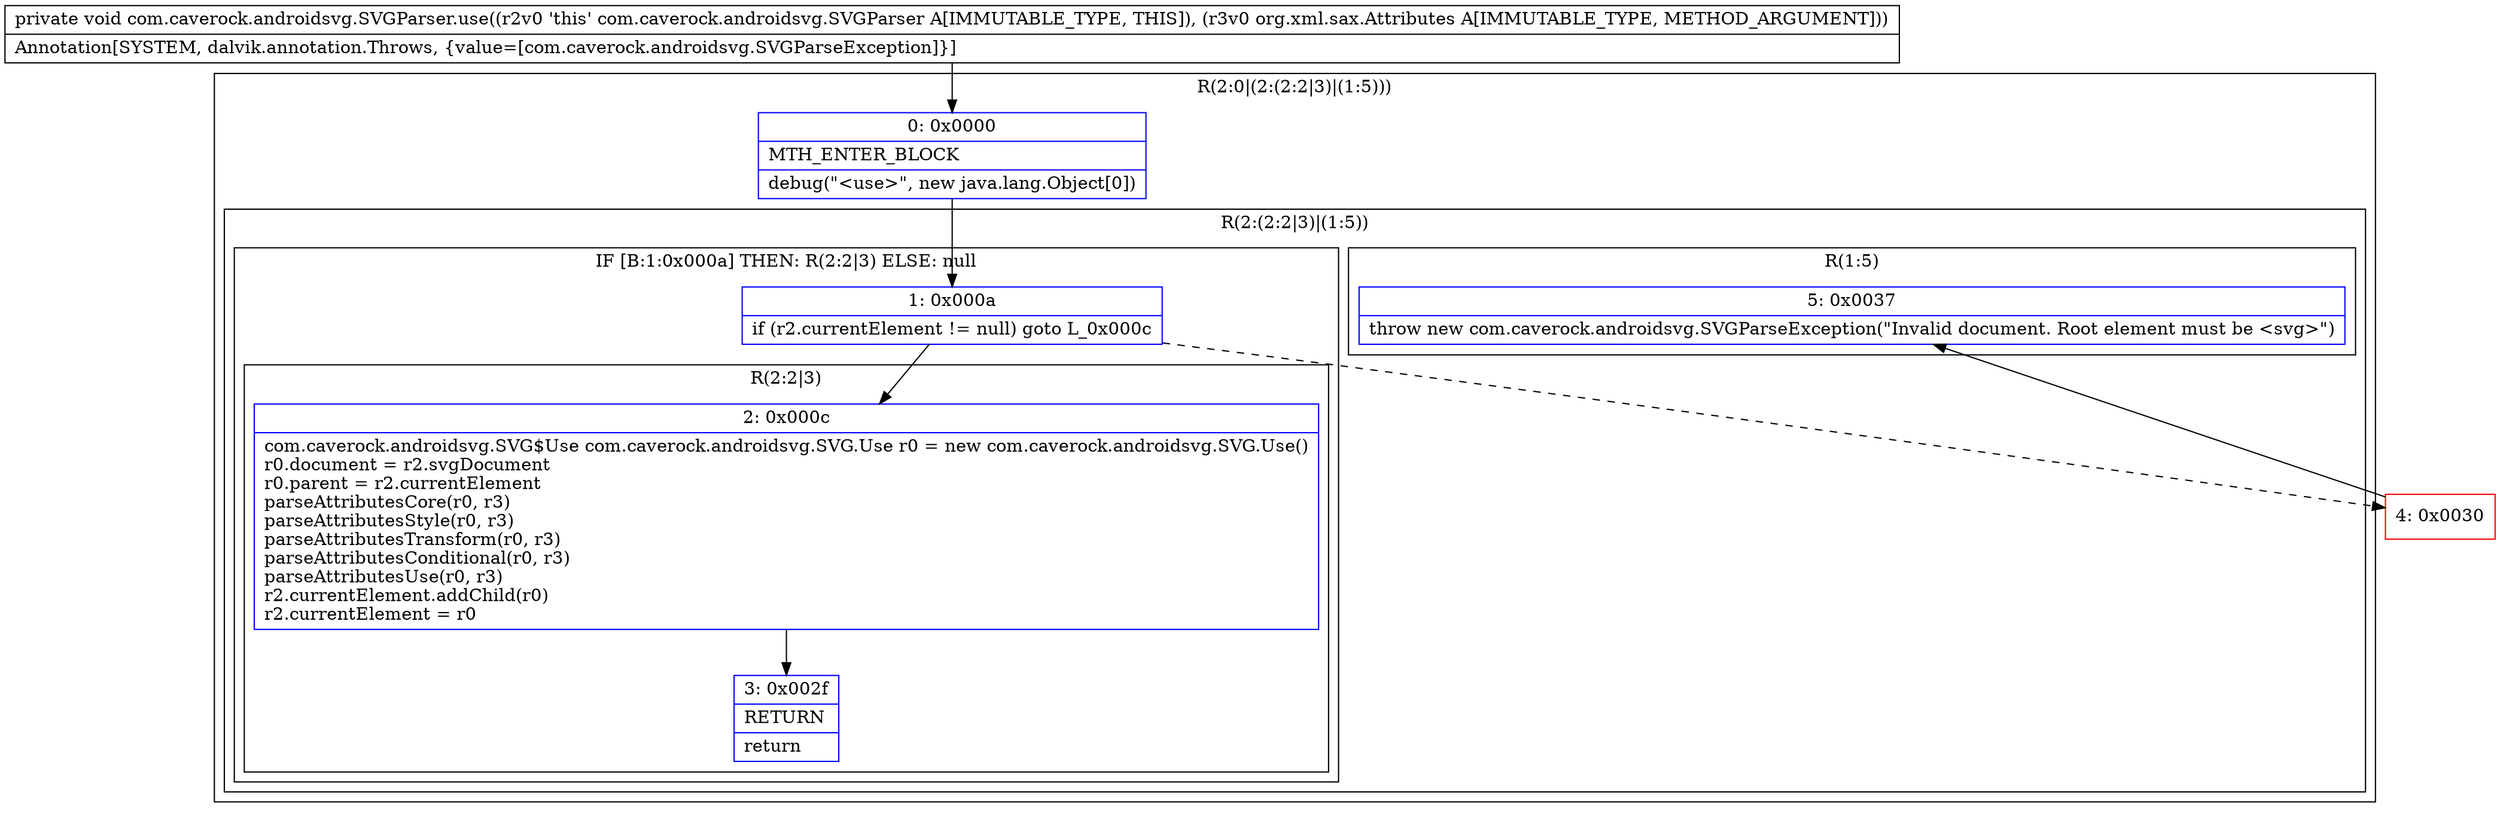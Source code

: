 digraph "CFG forcom.caverock.androidsvg.SVGParser.use(Lorg\/xml\/sax\/Attributes;)V" {
subgraph cluster_Region_680678687 {
label = "R(2:0|(2:(2:2|3)|(1:5)))";
node [shape=record,color=blue];
Node_0 [shape=record,label="{0\:\ 0x0000|MTH_ENTER_BLOCK\l|debug(\"\<use\>\", new java.lang.Object[0])\l}"];
subgraph cluster_Region_1004904565 {
label = "R(2:(2:2|3)|(1:5))";
node [shape=record,color=blue];
subgraph cluster_IfRegion_9263593 {
label = "IF [B:1:0x000a] THEN: R(2:2|3) ELSE: null";
node [shape=record,color=blue];
Node_1 [shape=record,label="{1\:\ 0x000a|if (r2.currentElement != null) goto L_0x000c\l}"];
subgraph cluster_Region_338158943 {
label = "R(2:2|3)";
node [shape=record,color=blue];
Node_2 [shape=record,label="{2\:\ 0x000c|com.caverock.androidsvg.SVG$Use com.caverock.androidsvg.SVG.Use r0 = new com.caverock.androidsvg.SVG.Use()\lr0.document = r2.svgDocument\lr0.parent = r2.currentElement\lparseAttributesCore(r0, r3)\lparseAttributesStyle(r0, r3)\lparseAttributesTransform(r0, r3)\lparseAttributesConditional(r0, r3)\lparseAttributesUse(r0, r3)\lr2.currentElement.addChild(r0)\lr2.currentElement = r0\l}"];
Node_3 [shape=record,label="{3\:\ 0x002f|RETURN\l|return\l}"];
}
}
subgraph cluster_Region_2084838088 {
label = "R(1:5)";
node [shape=record,color=blue];
Node_5 [shape=record,label="{5\:\ 0x0037|throw new com.caverock.androidsvg.SVGParseException(\"Invalid document. Root element must be \<svg\>\")\l}"];
}
}
}
Node_4 [shape=record,color=red,label="{4\:\ 0x0030}"];
MethodNode[shape=record,label="{private void com.caverock.androidsvg.SVGParser.use((r2v0 'this' com.caverock.androidsvg.SVGParser A[IMMUTABLE_TYPE, THIS]), (r3v0 org.xml.sax.Attributes A[IMMUTABLE_TYPE, METHOD_ARGUMENT]))  | Annotation[SYSTEM, dalvik.annotation.Throws, \{value=[com.caverock.androidsvg.SVGParseException]\}]\l}"];
MethodNode -> Node_0;
Node_0 -> Node_1;
Node_1 -> Node_2;
Node_1 -> Node_4[style=dashed];
Node_2 -> Node_3;
Node_4 -> Node_5;
}

